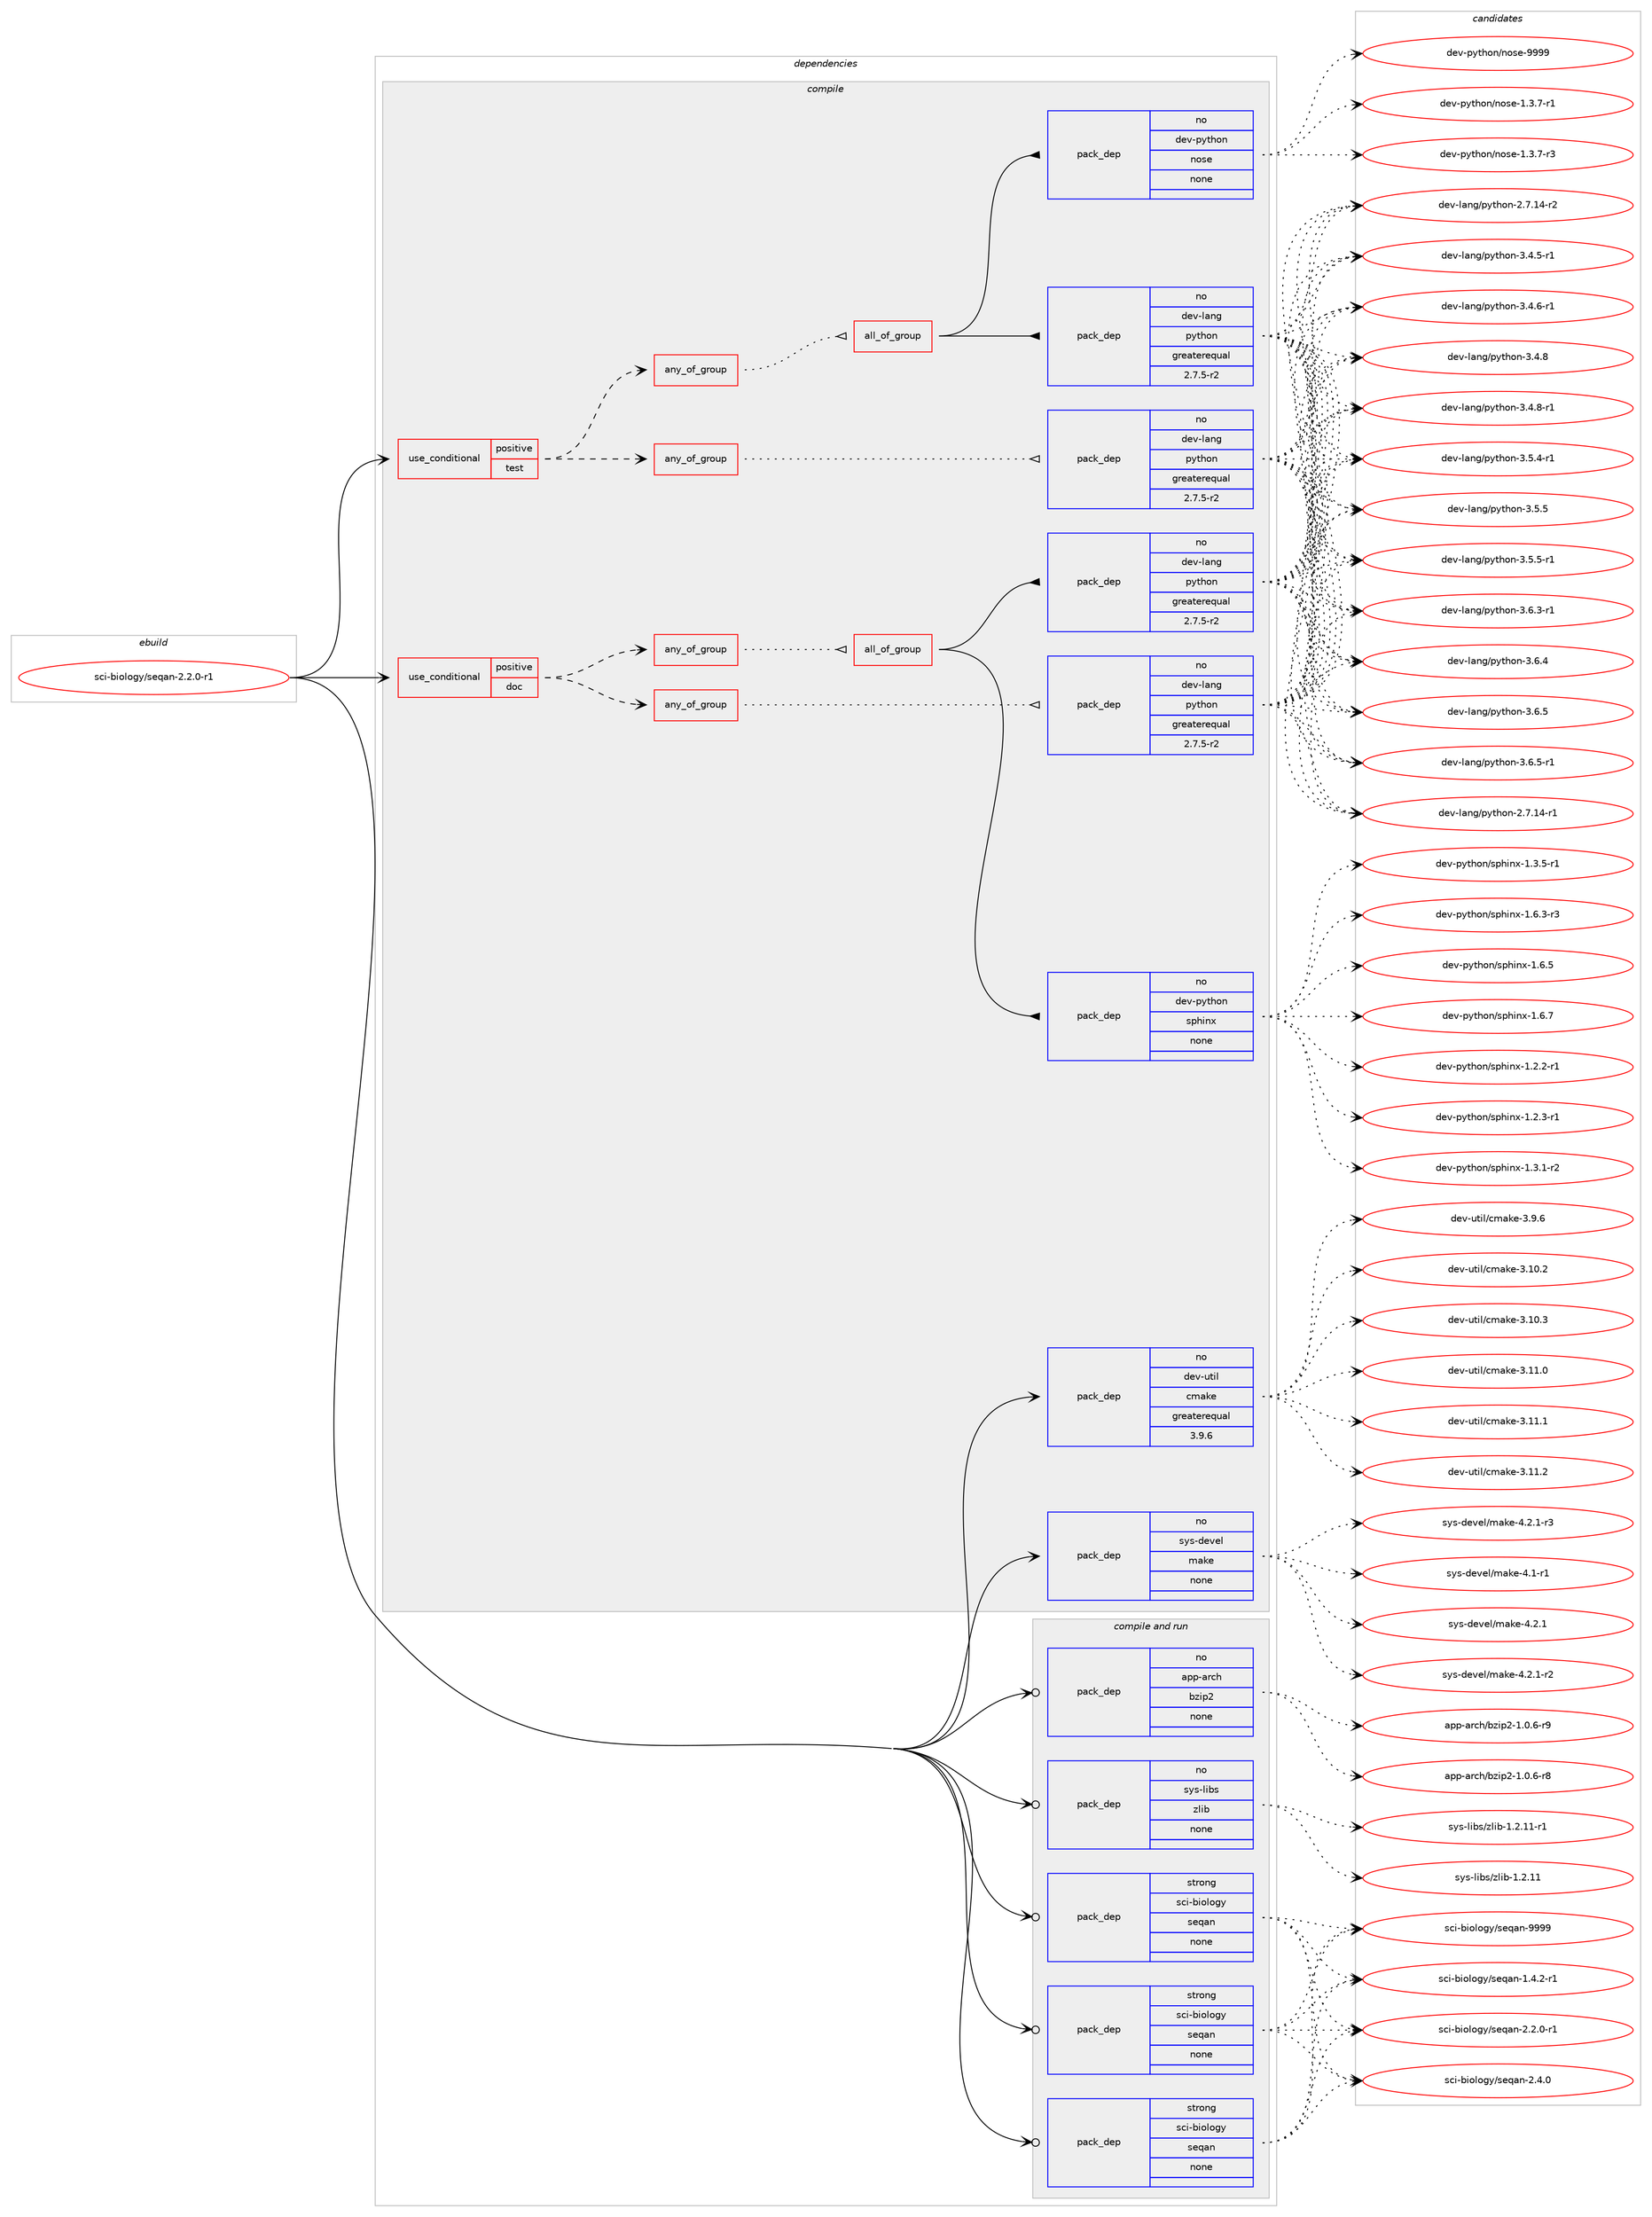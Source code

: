 digraph prolog {

# *************
# Graph options
# *************

newrank=true;
concentrate=true;
compound=true;
graph [rankdir=LR,fontname=Helvetica,fontsize=10,ranksep=1.5];#, ranksep=2.5, nodesep=0.2];
edge  [arrowhead=vee];
node  [fontname=Helvetica,fontsize=10];

# **********
# The ebuild
# **********

subgraph cluster_leftcol {
color=gray;
rank=same;
label=<<i>ebuild</i>>;
id [label="sci-biology/seqan-2.2.0-r1", color=red, width=4, href="../sci-biology/seqan-2.2.0-r1.svg"];
}

# ****************
# The dependencies
# ****************

subgraph cluster_midcol {
color=gray;
label=<<i>dependencies</i>>;
subgraph cluster_compile {
fillcolor="#eeeeee";
style=filled;
label=<<i>compile</i>>;
subgraph cond801 {
dependency2481 [label=<<TABLE BORDER="0" CELLBORDER="1" CELLSPACING="0" CELLPADDING="4"><TR><TD ROWSPAN="3" CELLPADDING="10">use_conditional</TD></TR><TR><TD>positive</TD></TR><TR><TD>doc</TD></TR></TABLE>>, shape=none, color=red];
subgraph any39 {
dependency2482 [label=<<TABLE BORDER="0" CELLBORDER="1" CELLSPACING="0" CELLPADDING="4"><TR><TD CELLPADDING="10">any_of_group</TD></TR></TABLE>>, shape=none, color=red];subgraph all2 {
dependency2483 [label=<<TABLE BORDER="0" CELLBORDER="1" CELLSPACING="0" CELLPADDING="4"><TR><TD CELLPADDING="10">all_of_group</TD></TR></TABLE>>, shape=none, color=red];subgraph pack1642 {
dependency2484 [label=<<TABLE BORDER="0" CELLBORDER="1" CELLSPACING="0" CELLPADDING="4" WIDTH="220"><TR><TD ROWSPAN="6" CELLPADDING="30">pack_dep</TD></TR><TR><TD WIDTH="110">no</TD></TR><TR><TD>dev-lang</TD></TR><TR><TD>python</TD></TR><TR><TD>greaterequal</TD></TR><TR><TD>2.7.5-r2</TD></TR></TABLE>>, shape=none, color=blue];
}
dependency2483:e -> dependency2484:w [weight=20,style="solid",arrowhead="inv"];
subgraph pack1643 {
dependency2485 [label=<<TABLE BORDER="0" CELLBORDER="1" CELLSPACING="0" CELLPADDING="4" WIDTH="220"><TR><TD ROWSPAN="6" CELLPADDING="30">pack_dep</TD></TR><TR><TD WIDTH="110">no</TD></TR><TR><TD>dev-python</TD></TR><TR><TD>sphinx</TD></TR><TR><TD>none</TD></TR><TR><TD></TD></TR></TABLE>>, shape=none, color=blue];
}
dependency2483:e -> dependency2485:w [weight=20,style="solid",arrowhead="inv"];
}
dependency2482:e -> dependency2483:w [weight=20,style="dotted",arrowhead="oinv"];
}
dependency2481:e -> dependency2482:w [weight=20,style="dashed",arrowhead="vee"];
subgraph any40 {
dependency2486 [label=<<TABLE BORDER="0" CELLBORDER="1" CELLSPACING="0" CELLPADDING="4"><TR><TD CELLPADDING="10">any_of_group</TD></TR></TABLE>>, shape=none, color=red];subgraph pack1644 {
dependency2487 [label=<<TABLE BORDER="0" CELLBORDER="1" CELLSPACING="0" CELLPADDING="4" WIDTH="220"><TR><TD ROWSPAN="6" CELLPADDING="30">pack_dep</TD></TR><TR><TD WIDTH="110">no</TD></TR><TR><TD>dev-lang</TD></TR><TR><TD>python</TD></TR><TR><TD>greaterequal</TD></TR><TR><TD>2.7.5-r2</TD></TR></TABLE>>, shape=none, color=blue];
}
dependency2486:e -> dependency2487:w [weight=20,style="dotted",arrowhead="oinv"];
}
dependency2481:e -> dependency2486:w [weight=20,style="dashed",arrowhead="vee"];
}
id:e -> dependency2481:w [weight=20,style="solid",arrowhead="vee"];
subgraph cond802 {
dependency2488 [label=<<TABLE BORDER="0" CELLBORDER="1" CELLSPACING="0" CELLPADDING="4"><TR><TD ROWSPAN="3" CELLPADDING="10">use_conditional</TD></TR><TR><TD>positive</TD></TR><TR><TD>test</TD></TR></TABLE>>, shape=none, color=red];
subgraph any41 {
dependency2489 [label=<<TABLE BORDER="0" CELLBORDER="1" CELLSPACING="0" CELLPADDING="4"><TR><TD CELLPADDING="10">any_of_group</TD></TR></TABLE>>, shape=none, color=red];subgraph all3 {
dependency2490 [label=<<TABLE BORDER="0" CELLBORDER="1" CELLSPACING="0" CELLPADDING="4"><TR><TD CELLPADDING="10">all_of_group</TD></TR></TABLE>>, shape=none, color=red];subgraph pack1645 {
dependency2491 [label=<<TABLE BORDER="0" CELLBORDER="1" CELLSPACING="0" CELLPADDING="4" WIDTH="220"><TR><TD ROWSPAN="6" CELLPADDING="30">pack_dep</TD></TR><TR><TD WIDTH="110">no</TD></TR><TR><TD>dev-lang</TD></TR><TR><TD>python</TD></TR><TR><TD>greaterequal</TD></TR><TR><TD>2.7.5-r2</TD></TR></TABLE>>, shape=none, color=blue];
}
dependency2490:e -> dependency2491:w [weight=20,style="solid",arrowhead="inv"];
subgraph pack1646 {
dependency2492 [label=<<TABLE BORDER="0" CELLBORDER="1" CELLSPACING="0" CELLPADDING="4" WIDTH="220"><TR><TD ROWSPAN="6" CELLPADDING="30">pack_dep</TD></TR><TR><TD WIDTH="110">no</TD></TR><TR><TD>dev-python</TD></TR><TR><TD>nose</TD></TR><TR><TD>none</TD></TR><TR><TD></TD></TR></TABLE>>, shape=none, color=blue];
}
dependency2490:e -> dependency2492:w [weight=20,style="solid",arrowhead="inv"];
}
dependency2489:e -> dependency2490:w [weight=20,style="dotted",arrowhead="oinv"];
}
dependency2488:e -> dependency2489:w [weight=20,style="dashed",arrowhead="vee"];
subgraph any42 {
dependency2493 [label=<<TABLE BORDER="0" CELLBORDER="1" CELLSPACING="0" CELLPADDING="4"><TR><TD CELLPADDING="10">any_of_group</TD></TR></TABLE>>, shape=none, color=red];subgraph pack1647 {
dependency2494 [label=<<TABLE BORDER="0" CELLBORDER="1" CELLSPACING="0" CELLPADDING="4" WIDTH="220"><TR><TD ROWSPAN="6" CELLPADDING="30">pack_dep</TD></TR><TR><TD WIDTH="110">no</TD></TR><TR><TD>dev-lang</TD></TR><TR><TD>python</TD></TR><TR><TD>greaterequal</TD></TR><TR><TD>2.7.5-r2</TD></TR></TABLE>>, shape=none, color=blue];
}
dependency2493:e -> dependency2494:w [weight=20,style="dotted",arrowhead="oinv"];
}
dependency2488:e -> dependency2493:w [weight=20,style="dashed",arrowhead="vee"];
}
id:e -> dependency2488:w [weight=20,style="solid",arrowhead="vee"];
subgraph pack1648 {
dependency2495 [label=<<TABLE BORDER="0" CELLBORDER="1" CELLSPACING="0" CELLPADDING="4" WIDTH="220"><TR><TD ROWSPAN="6" CELLPADDING="30">pack_dep</TD></TR><TR><TD WIDTH="110">no</TD></TR><TR><TD>dev-util</TD></TR><TR><TD>cmake</TD></TR><TR><TD>greaterequal</TD></TR><TR><TD>3.9.6</TD></TR></TABLE>>, shape=none, color=blue];
}
id:e -> dependency2495:w [weight=20,style="solid",arrowhead="vee"];
subgraph pack1649 {
dependency2496 [label=<<TABLE BORDER="0" CELLBORDER="1" CELLSPACING="0" CELLPADDING="4" WIDTH="220"><TR><TD ROWSPAN="6" CELLPADDING="30">pack_dep</TD></TR><TR><TD WIDTH="110">no</TD></TR><TR><TD>sys-devel</TD></TR><TR><TD>make</TD></TR><TR><TD>none</TD></TR><TR><TD></TD></TR></TABLE>>, shape=none, color=blue];
}
id:e -> dependency2496:w [weight=20,style="solid",arrowhead="vee"];
}
subgraph cluster_compileandrun {
fillcolor="#eeeeee";
style=filled;
label=<<i>compile and run</i>>;
subgraph pack1650 {
dependency2497 [label=<<TABLE BORDER="0" CELLBORDER="1" CELLSPACING="0" CELLPADDING="4" WIDTH="220"><TR><TD ROWSPAN="6" CELLPADDING="30">pack_dep</TD></TR><TR><TD WIDTH="110">no</TD></TR><TR><TD>app-arch</TD></TR><TR><TD>bzip2</TD></TR><TR><TD>none</TD></TR><TR><TD></TD></TR></TABLE>>, shape=none, color=blue];
}
id:e -> dependency2497:w [weight=20,style="solid",arrowhead="odotvee"];
subgraph pack1651 {
dependency2498 [label=<<TABLE BORDER="0" CELLBORDER="1" CELLSPACING="0" CELLPADDING="4" WIDTH="220"><TR><TD ROWSPAN="6" CELLPADDING="30">pack_dep</TD></TR><TR><TD WIDTH="110">no</TD></TR><TR><TD>sys-libs</TD></TR><TR><TD>zlib</TD></TR><TR><TD>none</TD></TR><TR><TD></TD></TR></TABLE>>, shape=none, color=blue];
}
id:e -> dependency2498:w [weight=20,style="solid",arrowhead="odotvee"];
subgraph pack1652 {
dependency2499 [label=<<TABLE BORDER="0" CELLBORDER="1" CELLSPACING="0" CELLPADDING="4" WIDTH="220"><TR><TD ROWSPAN="6" CELLPADDING="30">pack_dep</TD></TR><TR><TD WIDTH="110">strong</TD></TR><TR><TD>sci-biology</TD></TR><TR><TD>seqan</TD></TR><TR><TD>none</TD></TR><TR><TD></TD></TR></TABLE>>, shape=none, color=blue];
}
id:e -> dependency2499:w [weight=20,style="solid",arrowhead="odotvee"];
subgraph pack1653 {
dependency2500 [label=<<TABLE BORDER="0" CELLBORDER="1" CELLSPACING="0" CELLPADDING="4" WIDTH="220"><TR><TD ROWSPAN="6" CELLPADDING="30">pack_dep</TD></TR><TR><TD WIDTH="110">strong</TD></TR><TR><TD>sci-biology</TD></TR><TR><TD>seqan</TD></TR><TR><TD>none</TD></TR><TR><TD></TD></TR></TABLE>>, shape=none, color=blue];
}
id:e -> dependency2500:w [weight=20,style="solid",arrowhead="odotvee"];
subgraph pack1654 {
dependency2501 [label=<<TABLE BORDER="0" CELLBORDER="1" CELLSPACING="0" CELLPADDING="4" WIDTH="220"><TR><TD ROWSPAN="6" CELLPADDING="30">pack_dep</TD></TR><TR><TD WIDTH="110">strong</TD></TR><TR><TD>sci-biology</TD></TR><TR><TD>seqan</TD></TR><TR><TD>none</TD></TR><TR><TD></TD></TR></TABLE>>, shape=none, color=blue];
}
id:e -> dependency2501:w [weight=20,style="solid",arrowhead="odotvee"];
}
subgraph cluster_run {
fillcolor="#eeeeee";
style=filled;
label=<<i>run</i>>;
}
}

# **************
# The candidates
# **************

subgraph cluster_choices {
rank=same;
color=gray;
label=<<i>candidates</i>>;

subgraph choice1642 {
color=black;
nodesep=1;
choice100101118451089711010347112121116104111110455046554649524511449 [label="dev-lang/python-2.7.14-r1", color=red, width=4,href="../dev-lang/python-2.7.14-r1.svg"];
choice100101118451089711010347112121116104111110455046554649524511450 [label="dev-lang/python-2.7.14-r2", color=red, width=4,href="../dev-lang/python-2.7.14-r2.svg"];
choice1001011184510897110103471121211161041111104551465246534511449 [label="dev-lang/python-3.4.5-r1", color=red, width=4,href="../dev-lang/python-3.4.5-r1.svg"];
choice1001011184510897110103471121211161041111104551465246544511449 [label="dev-lang/python-3.4.6-r1", color=red, width=4,href="../dev-lang/python-3.4.6-r1.svg"];
choice100101118451089711010347112121116104111110455146524656 [label="dev-lang/python-3.4.8", color=red, width=4,href="../dev-lang/python-3.4.8.svg"];
choice1001011184510897110103471121211161041111104551465246564511449 [label="dev-lang/python-3.4.8-r1", color=red, width=4,href="../dev-lang/python-3.4.8-r1.svg"];
choice1001011184510897110103471121211161041111104551465346524511449 [label="dev-lang/python-3.5.4-r1", color=red, width=4,href="../dev-lang/python-3.5.4-r1.svg"];
choice100101118451089711010347112121116104111110455146534653 [label="dev-lang/python-3.5.5", color=red, width=4,href="../dev-lang/python-3.5.5.svg"];
choice1001011184510897110103471121211161041111104551465346534511449 [label="dev-lang/python-3.5.5-r1", color=red, width=4,href="../dev-lang/python-3.5.5-r1.svg"];
choice1001011184510897110103471121211161041111104551465446514511449 [label="dev-lang/python-3.6.3-r1", color=red, width=4,href="../dev-lang/python-3.6.3-r1.svg"];
choice100101118451089711010347112121116104111110455146544652 [label="dev-lang/python-3.6.4", color=red, width=4,href="../dev-lang/python-3.6.4.svg"];
choice100101118451089711010347112121116104111110455146544653 [label="dev-lang/python-3.6.5", color=red, width=4,href="../dev-lang/python-3.6.5.svg"];
choice1001011184510897110103471121211161041111104551465446534511449 [label="dev-lang/python-3.6.5-r1", color=red, width=4,href="../dev-lang/python-3.6.5-r1.svg"];
dependency2484:e -> choice100101118451089711010347112121116104111110455046554649524511449:w [style=dotted,weight="100"];
dependency2484:e -> choice100101118451089711010347112121116104111110455046554649524511450:w [style=dotted,weight="100"];
dependency2484:e -> choice1001011184510897110103471121211161041111104551465246534511449:w [style=dotted,weight="100"];
dependency2484:e -> choice1001011184510897110103471121211161041111104551465246544511449:w [style=dotted,weight="100"];
dependency2484:e -> choice100101118451089711010347112121116104111110455146524656:w [style=dotted,weight="100"];
dependency2484:e -> choice1001011184510897110103471121211161041111104551465246564511449:w [style=dotted,weight="100"];
dependency2484:e -> choice1001011184510897110103471121211161041111104551465346524511449:w [style=dotted,weight="100"];
dependency2484:e -> choice100101118451089711010347112121116104111110455146534653:w [style=dotted,weight="100"];
dependency2484:e -> choice1001011184510897110103471121211161041111104551465346534511449:w [style=dotted,weight="100"];
dependency2484:e -> choice1001011184510897110103471121211161041111104551465446514511449:w [style=dotted,weight="100"];
dependency2484:e -> choice100101118451089711010347112121116104111110455146544652:w [style=dotted,weight="100"];
dependency2484:e -> choice100101118451089711010347112121116104111110455146544653:w [style=dotted,weight="100"];
dependency2484:e -> choice1001011184510897110103471121211161041111104551465446534511449:w [style=dotted,weight="100"];
}
subgraph choice1643 {
color=black;
nodesep=1;
choice10010111845112121116104111110471151121041051101204549465046504511449 [label="dev-python/sphinx-1.2.2-r1", color=red, width=4,href="../dev-python/sphinx-1.2.2-r1.svg"];
choice10010111845112121116104111110471151121041051101204549465046514511449 [label="dev-python/sphinx-1.2.3-r1", color=red, width=4,href="../dev-python/sphinx-1.2.3-r1.svg"];
choice10010111845112121116104111110471151121041051101204549465146494511450 [label="dev-python/sphinx-1.3.1-r2", color=red, width=4,href="../dev-python/sphinx-1.3.1-r2.svg"];
choice10010111845112121116104111110471151121041051101204549465146534511449 [label="dev-python/sphinx-1.3.5-r1", color=red, width=4,href="../dev-python/sphinx-1.3.5-r1.svg"];
choice10010111845112121116104111110471151121041051101204549465446514511451 [label="dev-python/sphinx-1.6.3-r3", color=red, width=4,href="../dev-python/sphinx-1.6.3-r3.svg"];
choice1001011184511212111610411111047115112104105110120454946544653 [label="dev-python/sphinx-1.6.5", color=red, width=4,href="../dev-python/sphinx-1.6.5.svg"];
choice1001011184511212111610411111047115112104105110120454946544655 [label="dev-python/sphinx-1.6.7", color=red, width=4,href="../dev-python/sphinx-1.6.7.svg"];
dependency2485:e -> choice10010111845112121116104111110471151121041051101204549465046504511449:w [style=dotted,weight="100"];
dependency2485:e -> choice10010111845112121116104111110471151121041051101204549465046514511449:w [style=dotted,weight="100"];
dependency2485:e -> choice10010111845112121116104111110471151121041051101204549465146494511450:w [style=dotted,weight="100"];
dependency2485:e -> choice10010111845112121116104111110471151121041051101204549465146534511449:w [style=dotted,weight="100"];
dependency2485:e -> choice10010111845112121116104111110471151121041051101204549465446514511451:w [style=dotted,weight="100"];
dependency2485:e -> choice1001011184511212111610411111047115112104105110120454946544653:w [style=dotted,weight="100"];
dependency2485:e -> choice1001011184511212111610411111047115112104105110120454946544655:w [style=dotted,weight="100"];
}
subgraph choice1644 {
color=black;
nodesep=1;
choice100101118451089711010347112121116104111110455046554649524511449 [label="dev-lang/python-2.7.14-r1", color=red, width=4,href="../dev-lang/python-2.7.14-r1.svg"];
choice100101118451089711010347112121116104111110455046554649524511450 [label="dev-lang/python-2.7.14-r2", color=red, width=4,href="../dev-lang/python-2.7.14-r2.svg"];
choice1001011184510897110103471121211161041111104551465246534511449 [label="dev-lang/python-3.4.5-r1", color=red, width=4,href="../dev-lang/python-3.4.5-r1.svg"];
choice1001011184510897110103471121211161041111104551465246544511449 [label="dev-lang/python-3.4.6-r1", color=red, width=4,href="../dev-lang/python-3.4.6-r1.svg"];
choice100101118451089711010347112121116104111110455146524656 [label="dev-lang/python-3.4.8", color=red, width=4,href="../dev-lang/python-3.4.8.svg"];
choice1001011184510897110103471121211161041111104551465246564511449 [label="dev-lang/python-3.4.8-r1", color=red, width=4,href="../dev-lang/python-3.4.8-r1.svg"];
choice1001011184510897110103471121211161041111104551465346524511449 [label="dev-lang/python-3.5.4-r1", color=red, width=4,href="../dev-lang/python-3.5.4-r1.svg"];
choice100101118451089711010347112121116104111110455146534653 [label="dev-lang/python-3.5.5", color=red, width=4,href="../dev-lang/python-3.5.5.svg"];
choice1001011184510897110103471121211161041111104551465346534511449 [label="dev-lang/python-3.5.5-r1", color=red, width=4,href="../dev-lang/python-3.5.5-r1.svg"];
choice1001011184510897110103471121211161041111104551465446514511449 [label="dev-lang/python-3.6.3-r1", color=red, width=4,href="../dev-lang/python-3.6.3-r1.svg"];
choice100101118451089711010347112121116104111110455146544652 [label="dev-lang/python-3.6.4", color=red, width=4,href="../dev-lang/python-3.6.4.svg"];
choice100101118451089711010347112121116104111110455146544653 [label="dev-lang/python-3.6.5", color=red, width=4,href="../dev-lang/python-3.6.5.svg"];
choice1001011184510897110103471121211161041111104551465446534511449 [label="dev-lang/python-3.6.5-r1", color=red, width=4,href="../dev-lang/python-3.6.5-r1.svg"];
dependency2487:e -> choice100101118451089711010347112121116104111110455046554649524511449:w [style=dotted,weight="100"];
dependency2487:e -> choice100101118451089711010347112121116104111110455046554649524511450:w [style=dotted,weight="100"];
dependency2487:e -> choice1001011184510897110103471121211161041111104551465246534511449:w [style=dotted,weight="100"];
dependency2487:e -> choice1001011184510897110103471121211161041111104551465246544511449:w [style=dotted,weight="100"];
dependency2487:e -> choice100101118451089711010347112121116104111110455146524656:w [style=dotted,weight="100"];
dependency2487:e -> choice1001011184510897110103471121211161041111104551465246564511449:w [style=dotted,weight="100"];
dependency2487:e -> choice1001011184510897110103471121211161041111104551465346524511449:w [style=dotted,weight="100"];
dependency2487:e -> choice100101118451089711010347112121116104111110455146534653:w [style=dotted,weight="100"];
dependency2487:e -> choice1001011184510897110103471121211161041111104551465346534511449:w [style=dotted,weight="100"];
dependency2487:e -> choice1001011184510897110103471121211161041111104551465446514511449:w [style=dotted,weight="100"];
dependency2487:e -> choice100101118451089711010347112121116104111110455146544652:w [style=dotted,weight="100"];
dependency2487:e -> choice100101118451089711010347112121116104111110455146544653:w [style=dotted,weight="100"];
dependency2487:e -> choice1001011184510897110103471121211161041111104551465446534511449:w [style=dotted,weight="100"];
}
subgraph choice1645 {
color=black;
nodesep=1;
choice100101118451089711010347112121116104111110455046554649524511449 [label="dev-lang/python-2.7.14-r1", color=red, width=4,href="../dev-lang/python-2.7.14-r1.svg"];
choice100101118451089711010347112121116104111110455046554649524511450 [label="dev-lang/python-2.7.14-r2", color=red, width=4,href="../dev-lang/python-2.7.14-r2.svg"];
choice1001011184510897110103471121211161041111104551465246534511449 [label="dev-lang/python-3.4.5-r1", color=red, width=4,href="../dev-lang/python-3.4.5-r1.svg"];
choice1001011184510897110103471121211161041111104551465246544511449 [label="dev-lang/python-3.4.6-r1", color=red, width=4,href="../dev-lang/python-3.4.6-r1.svg"];
choice100101118451089711010347112121116104111110455146524656 [label="dev-lang/python-3.4.8", color=red, width=4,href="../dev-lang/python-3.4.8.svg"];
choice1001011184510897110103471121211161041111104551465246564511449 [label="dev-lang/python-3.4.8-r1", color=red, width=4,href="../dev-lang/python-3.4.8-r1.svg"];
choice1001011184510897110103471121211161041111104551465346524511449 [label="dev-lang/python-3.5.4-r1", color=red, width=4,href="../dev-lang/python-3.5.4-r1.svg"];
choice100101118451089711010347112121116104111110455146534653 [label="dev-lang/python-3.5.5", color=red, width=4,href="../dev-lang/python-3.5.5.svg"];
choice1001011184510897110103471121211161041111104551465346534511449 [label="dev-lang/python-3.5.5-r1", color=red, width=4,href="../dev-lang/python-3.5.5-r1.svg"];
choice1001011184510897110103471121211161041111104551465446514511449 [label="dev-lang/python-3.6.3-r1", color=red, width=4,href="../dev-lang/python-3.6.3-r1.svg"];
choice100101118451089711010347112121116104111110455146544652 [label="dev-lang/python-3.6.4", color=red, width=4,href="../dev-lang/python-3.6.4.svg"];
choice100101118451089711010347112121116104111110455146544653 [label="dev-lang/python-3.6.5", color=red, width=4,href="../dev-lang/python-3.6.5.svg"];
choice1001011184510897110103471121211161041111104551465446534511449 [label="dev-lang/python-3.6.5-r1", color=red, width=4,href="../dev-lang/python-3.6.5-r1.svg"];
dependency2491:e -> choice100101118451089711010347112121116104111110455046554649524511449:w [style=dotted,weight="100"];
dependency2491:e -> choice100101118451089711010347112121116104111110455046554649524511450:w [style=dotted,weight="100"];
dependency2491:e -> choice1001011184510897110103471121211161041111104551465246534511449:w [style=dotted,weight="100"];
dependency2491:e -> choice1001011184510897110103471121211161041111104551465246544511449:w [style=dotted,weight="100"];
dependency2491:e -> choice100101118451089711010347112121116104111110455146524656:w [style=dotted,weight="100"];
dependency2491:e -> choice1001011184510897110103471121211161041111104551465246564511449:w [style=dotted,weight="100"];
dependency2491:e -> choice1001011184510897110103471121211161041111104551465346524511449:w [style=dotted,weight="100"];
dependency2491:e -> choice100101118451089711010347112121116104111110455146534653:w [style=dotted,weight="100"];
dependency2491:e -> choice1001011184510897110103471121211161041111104551465346534511449:w [style=dotted,weight="100"];
dependency2491:e -> choice1001011184510897110103471121211161041111104551465446514511449:w [style=dotted,weight="100"];
dependency2491:e -> choice100101118451089711010347112121116104111110455146544652:w [style=dotted,weight="100"];
dependency2491:e -> choice100101118451089711010347112121116104111110455146544653:w [style=dotted,weight="100"];
dependency2491:e -> choice1001011184510897110103471121211161041111104551465446534511449:w [style=dotted,weight="100"];
}
subgraph choice1646 {
color=black;
nodesep=1;
choice10010111845112121116104111110471101111151014549465146554511449 [label="dev-python/nose-1.3.7-r1", color=red, width=4,href="../dev-python/nose-1.3.7-r1.svg"];
choice10010111845112121116104111110471101111151014549465146554511451 [label="dev-python/nose-1.3.7-r3", color=red, width=4,href="../dev-python/nose-1.3.7-r3.svg"];
choice10010111845112121116104111110471101111151014557575757 [label="dev-python/nose-9999", color=red, width=4,href="../dev-python/nose-9999.svg"];
dependency2492:e -> choice10010111845112121116104111110471101111151014549465146554511449:w [style=dotted,weight="100"];
dependency2492:e -> choice10010111845112121116104111110471101111151014549465146554511451:w [style=dotted,weight="100"];
dependency2492:e -> choice10010111845112121116104111110471101111151014557575757:w [style=dotted,weight="100"];
}
subgraph choice1647 {
color=black;
nodesep=1;
choice100101118451089711010347112121116104111110455046554649524511449 [label="dev-lang/python-2.7.14-r1", color=red, width=4,href="../dev-lang/python-2.7.14-r1.svg"];
choice100101118451089711010347112121116104111110455046554649524511450 [label="dev-lang/python-2.7.14-r2", color=red, width=4,href="../dev-lang/python-2.7.14-r2.svg"];
choice1001011184510897110103471121211161041111104551465246534511449 [label="dev-lang/python-3.4.5-r1", color=red, width=4,href="../dev-lang/python-3.4.5-r1.svg"];
choice1001011184510897110103471121211161041111104551465246544511449 [label="dev-lang/python-3.4.6-r1", color=red, width=4,href="../dev-lang/python-3.4.6-r1.svg"];
choice100101118451089711010347112121116104111110455146524656 [label="dev-lang/python-3.4.8", color=red, width=4,href="../dev-lang/python-3.4.8.svg"];
choice1001011184510897110103471121211161041111104551465246564511449 [label="dev-lang/python-3.4.8-r1", color=red, width=4,href="../dev-lang/python-3.4.8-r1.svg"];
choice1001011184510897110103471121211161041111104551465346524511449 [label="dev-lang/python-3.5.4-r1", color=red, width=4,href="../dev-lang/python-3.5.4-r1.svg"];
choice100101118451089711010347112121116104111110455146534653 [label="dev-lang/python-3.5.5", color=red, width=4,href="../dev-lang/python-3.5.5.svg"];
choice1001011184510897110103471121211161041111104551465346534511449 [label="dev-lang/python-3.5.5-r1", color=red, width=4,href="../dev-lang/python-3.5.5-r1.svg"];
choice1001011184510897110103471121211161041111104551465446514511449 [label="dev-lang/python-3.6.3-r1", color=red, width=4,href="../dev-lang/python-3.6.3-r1.svg"];
choice100101118451089711010347112121116104111110455146544652 [label="dev-lang/python-3.6.4", color=red, width=4,href="../dev-lang/python-3.6.4.svg"];
choice100101118451089711010347112121116104111110455146544653 [label="dev-lang/python-3.6.5", color=red, width=4,href="../dev-lang/python-3.6.5.svg"];
choice1001011184510897110103471121211161041111104551465446534511449 [label="dev-lang/python-3.6.5-r1", color=red, width=4,href="../dev-lang/python-3.6.5-r1.svg"];
dependency2494:e -> choice100101118451089711010347112121116104111110455046554649524511449:w [style=dotted,weight="100"];
dependency2494:e -> choice100101118451089711010347112121116104111110455046554649524511450:w [style=dotted,weight="100"];
dependency2494:e -> choice1001011184510897110103471121211161041111104551465246534511449:w [style=dotted,weight="100"];
dependency2494:e -> choice1001011184510897110103471121211161041111104551465246544511449:w [style=dotted,weight="100"];
dependency2494:e -> choice100101118451089711010347112121116104111110455146524656:w [style=dotted,weight="100"];
dependency2494:e -> choice1001011184510897110103471121211161041111104551465246564511449:w [style=dotted,weight="100"];
dependency2494:e -> choice1001011184510897110103471121211161041111104551465346524511449:w [style=dotted,weight="100"];
dependency2494:e -> choice100101118451089711010347112121116104111110455146534653:w [style=dotted,weight="100"];
dependency2494:e -> choice1001011184510897110103471121211161041111104551465346534511449:w [style=dotted,weight="100"];
dependency2494:e -> choice1001011184510897110103471121211161041111104551465446514511449:w [style=dotted,weight="100"];
dependency2494:e -> choice100101118451089711010347112121116104111110455146544652:w [style=dotted,weight="100"];
dependency2494:e -> choice100101118451089711010347112121116104111110455146544653:w [style=dotted,weight="100"];
dependency2494:e -> choice1001011184510897110103471121211161041111104551465446534511449:w [style=dotted,weight="100"];
}
subgraph choice1648 {
color=black;
nodesep=1;
choice1001011184511711610510847991099710710145514649484650 [label="dev-util/cmake-3.10.2", color=red, width=4,href="../dev-util/cmake-3.10.2.svg"];
choice1001011184511711610510847991099710710145514649484651 [label="dev-util/cmake-3.10.3", color=red, width=4,href="../dev-util/cmake-3.10.3.svg"];
choice1001011184511711610510847991099710710145514649494648 [label="dev-util/cmake-3.11.0", color=red, width=4,href="../dev-util/cmake-3.11.0.svg"];
choice1001011184511711610510847991099710710145514649494649 [label="dev-util/cmake-3.11.1", color=red, width=4,href="../dev-util/cmake-3.11.1.svg"];
choice1001011184511711610510847991099710710145514649494650 [label="dev-util/cmake-3.11.2", color=red, width=4,href="../dev-util/cmake-3.11.2.svg"];
choice10010111845117116105108479910997107101455146574654 [label="dev-util/cmake-3.9.6", color=red, width=4,href="../dev-util/cmake-3.9.6.svg"];
dependency2495:e -> choice1001011184511711610510847991099710710145514649484650:w [style=dotted,weight="100"];
dependency2495:e -> choice1001011184511711610510847991099710710145514649484651:w [style=dotted,weight="100"];
dependency2495:e -> choice1001011184511711610510847991099710710145514649494648:w [style=dotted,weight="100"];
dependency2495:e -> choice1001011184511711610510847991099710710145514649494649:w [style=dotted,weight="100"];
dependency2495:e -> choice1001011184511711610510847991099710710145514649494650:w [style=dotted,weight="100"];
dependency2495:e -> choice10010111845117116105108479910997107101455146574654:w [style=dotted,weight="100"];
}
subgraph choice1649 {
color=black;
nodesep=1;
choice115121115451001011181011084710997107101455246494511449 [label="sys-devel/make-4.1-r1", color=red, width=4,href="../sys-devel/make-4.1-r1.svg"];
choice115121115451001011181011084710997107101455246504649 [label="sys-devel/make-4.2.1", color=red, width=4,href="../sys-devel/make-4.2.1.svg"];
choice1151211154510010111810110847109971071014552465046494511450 [label="sys-devel/make-4.2.1-r2", color=red, width=4,href="../sys-devel/make-4.2.1-r2.svg"];
choice1151211154510010111810110847109971071014552465046494511451 [label="sys-devel/make-4.2.1-r3", color=red, width=4,href="../sys-devel/make-4.2.1-r3.svg"];
dependency2496:e -> choice115121115451001011181011084710997107101455246494511449:w [style=dotted,weight="100"];
dependency2496:e -> choice115121115451001011181011084710997107101455246504649:w [style=dotted,weight="100"];
dependency2496:e -> choice1151211154510010111810110847109971071014552465046494511450:w [style=dotted,weight="100"];
dependency2496:e -> choice1151211154510010111810110847109971071014552465046494511451:w [style=dotted,weight="100"];
}
subgraph choice1650 {
color=black;
nodesep=1;
choice971121124597114991044798122105112504549464846544511456 [label="app-arch/bzip2-1.0.6-r8", color=red, width=4,href="../app-arch/bzip2-1.0.6-r8.svg"];
choice971121124597114991044798122105112504549464846544511457 [label="app-arch/bzip2-1.0.6-r9", color=red, width=4,href="../app-arch/bzip2-1.0.6-r9.svg"];
dependency2497:e -> choice971121124597114991044798122105112504549464846544511456:w [style=dotted,weight="100"];
dependency2497:e -> choice971121124597114991044798122105112504549464846544511457:w [style=dotted,weight="100"];
}
subgraph choice1651 {
color=black;
nodesep=1;
choice1151211154510810598115471221081059845494650464949 [label="sys-libs/zlib-1.2.11", color=red, width=4,href="../sys-libs/zlib-1.2.11.svg"];
choice11512111545108105981154712210810598454946504649494511449 [label="sys-libs/zlib-1.2.11-r1", color=red, width=4,href="../sys-libs/zlib-1.2.11-r1.svg"];
dependency2498:e -> choice1151211154510810598115471221081059845494650464949:w [style=dotted,weight="100"];
dependency2498:e -> choice11512111545108105981154712210810598454946504649494511449:w [style=dotted,weight="100"];
}
subgraph choice1652 {
color=black;
nodesep=1;
choice11599105459810511110811110312147115101113971104549465246504511449 [label="sci-biology/seqan-1.4.2-r1", color=red, width=4,href="../sci-biology/seqan-1.4.2-r1.svg"];
choice11599105459810511110811110312147115101113971104550465046484511449 [label="sci-biology/seqan-2.2.0-r1", color=red, width=4,href="../sci-biology/seqan-2.2.0-r1.svg"];
choice1159910545981051111081111031214711510111397110455046524648 [label="sci-biology/seqan-2.4.0", color=red, width=4,href="../sci-biology/seqan-2.4.0.svg"];
choice11599105459810511110811110312147115101113971104557575757 [label="sci-biology/seqan-9999", color=red, width=4,href="../sci-biology/seqan-9999.svg"];
dependency2499:e -> choice11599105459810511110811110312147115101113971104549465246504511449:w [style=dotted,weight="100"];
dependency2499:e -> choice11599105459810511110811110312147115101113971104550465046484511449:w [style=dotted,weight="100"];
dependency2499:e -> choice1159910545981051111081111031214711510111397110455046524648:w [style=dotted,weight="100"];
dependency2499:e -> choice11599105459810511110811110312147115101113971104557575757:w [style=dotted,weight="100"];
}
subgraph choice1653 {
color=black;
nodesep=1;
choice11599105459810511110811110312147115101113971104549465246504511449 [label="sci-biology/seqan-1.4.2-r1", color=red, width=4,href="../sci-biology/seqan-1.4.2-r1.svg"];
choice11599105459810511110811110312147115101113971104550465046484511449 [label="sci-biology/seqan-2.2.0-r1", color=red, width=4,href="../sci-biology/seqan-2.2.0-r1.svg"];
choice1159910545981051111081111031214711510111397110455046524648 [label="sci-biology/seqan-2.4.0", color=red, width=4,href="../sci-biology/seqan-2.4.0.svg"];
choice11599105459810511110811110312147115101113971104557575757 [label="sci-biology/seqan-9999", color=red, width=4,href="../sci-biology/seqan-9999.svg"];
dependency2500:e -> choice11599105459810511110811110312147115101113971104549465246504511449:w [style=dotted,weight="100"];
dependency2500:e -> choice11599105459810511110811110312147115101113971104550465046484511449:w [style=dotted,weight="100"];
dependency2500:e -> choice1159910545981051111081111031214711510111397110455046524648:w [style=dotted,weight="100"];
dependency2500:e -> choice11599105459810511110811110312147115101113971104557575757:w [style=dotted,weight="100"];
}
subgraph choice1654 {
color=black;
nodesep=1;
choice11599105459810511110811110312147115101113971104549465246504511449 [label="sci-biology/seqan-1.4.2-r1", color=red, width=4,href="../sci-biology/seqan-1.4.2-r1.svg"];
choice11599105459810511110811110312147115101113971104550465046484511449 [label="sci-biology/seqan-2.2.0-r1", color=red, width=4,href="../sci-biology/seqan-2.2.0-r1.svg"];
choice1159910545981051111081111031214711510111397110455046524648 [label="sci-biology/seqan-2.4.0", color=red, width=4,href="../sci-biology/seqan-2.4.0.svg"];
choice11599105459810511110811110312147115101113971104557575757 [label="sci-biology/seqan-9999", color=red, width=4,href="../sci-biology/seqan-9999.svg"];
dependency2501:e -> choice11599105459810511110811110312147115101113971104549465246504511449:w [style=dotted,weight="100"];
dependency2501:e -> choice11599105459810511110811110312147115101113971104550465046484511449:w [style=dotted,weight="100"];
dependency2501:e -> choice1159910545981051111081111031214711510111397110455046524648:w [style=dotted,weight="100"];
dependency2501:e -> choice11599105459810511110811110312147115101113971104557575757:w [style=dotted,weight="100"];
}
}

}
